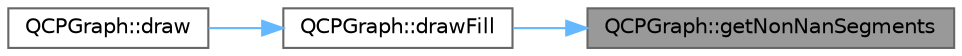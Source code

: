 digraph "QCPGraph::getNonNanSegments"
{
 // LATEX_PDF_SIZE
  bgcolor="transparent";
  edge [fontname=Helvetica,fontsize=10,labelfontname=Helvetica,labelfontsize=10];
  node [fontname=Helvetica,fontsize=10,shape=box,height=0.2,width=0.4];
  rankdir="RL";
  Node1 [label="QCPGraph::getNonNanSegments",height=0.2,width=0.4,color="gray40", fillcolor="grey60", style="filled", fontcolor="black",tooltip=" "];
  Node1 -> Node2 [dir="back",color="steelblue1",style="solid"];
  Node2 [label="QCPGraph::drawFill",height=0.2,width=0.4,color="grey40", fillcolor="white", style="filled",URL="$class_q_c_p_graph.html#a67c5ea573f604efd8bf121a0b7a380d1",tooltip=" "];
  Node2 -> Node3 [dir="back",color="steelblue1",style="solid"];
  Node3 [label="QCPGraph::draw",height=0.2,width=0.4,color="grey40", fillcolor="white", style="filled",URL="$class_q_c_p_graph.html#a2b0849598f06e834b43ce18cd13bcdc3",tooltip=" "];
}
